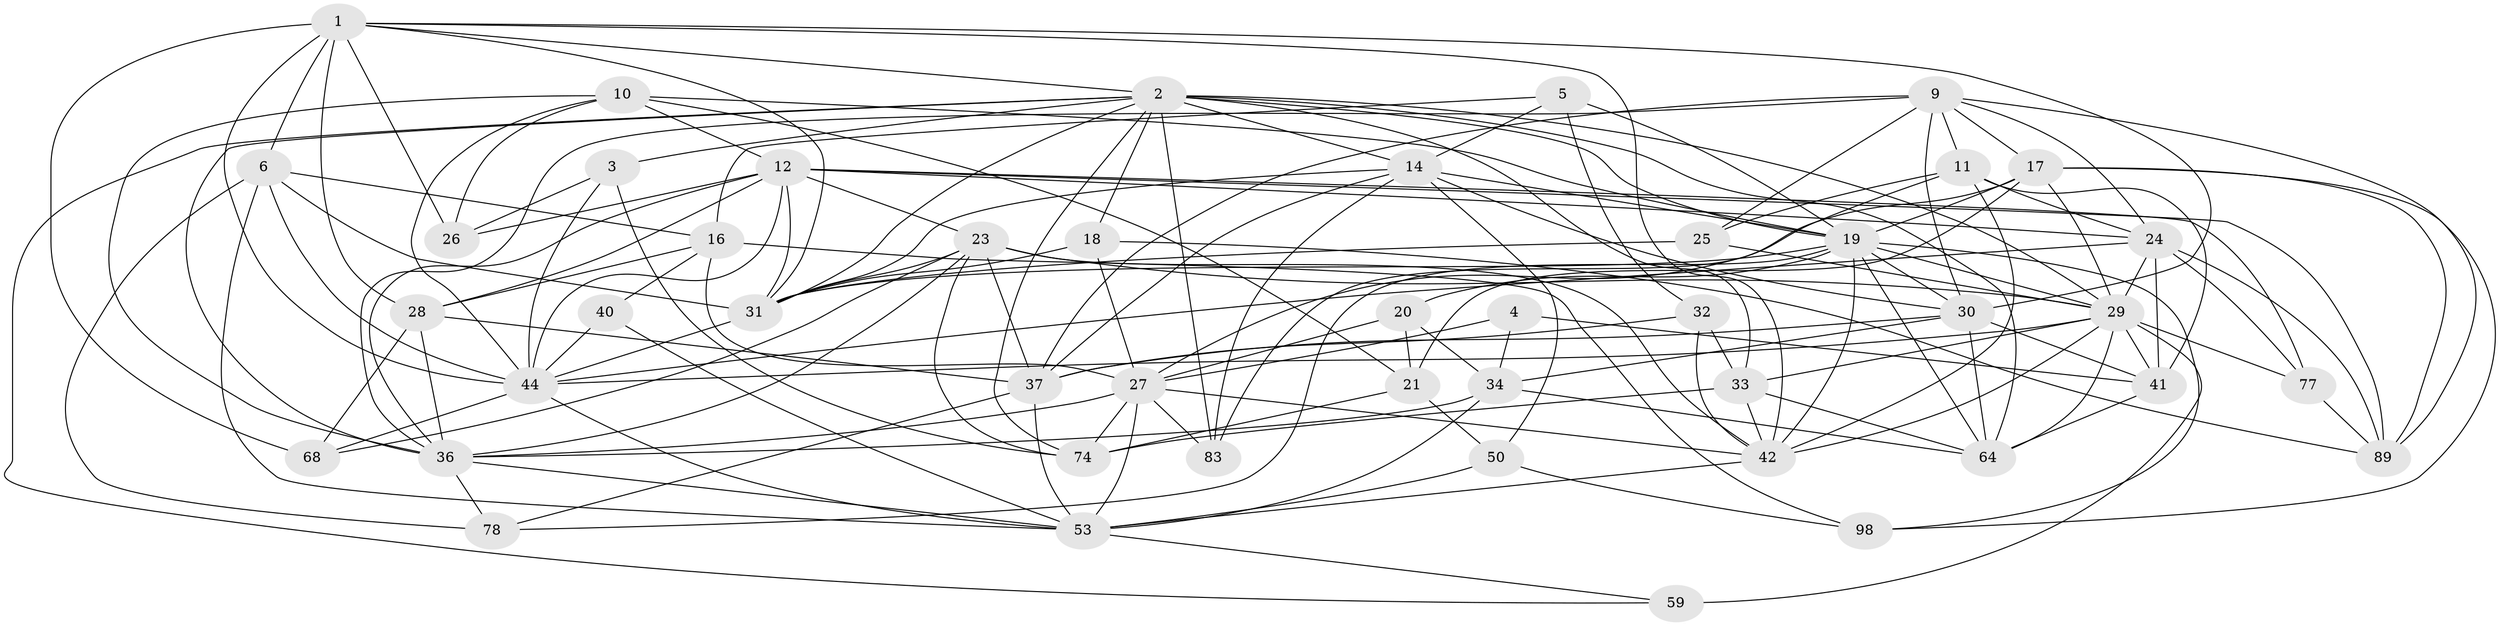 // original degree distribution, {4: 1.0}
// Generated by graph-tools (version 1.1) at 2025/20/03/04/25 18:20:44]
// undirected, 46 vertices, 153 edges
graph export_dot {
graph [start="1"]
  node [color=gray90,style=filled];
  1 [super="+66+81+65"];
  2 [super="+8+90+13"];
  3;
  4;
  5;
  6 [super="+7"];
  9 [super="+45+70"];
  10 [super="+22"];
  11 [super="+72"];
  12 [super="+15+92+80"];
  14 [super="+87+38"];
  16 [super="+43"];
  17 [super="+73"];
  18;
  19 [super="+79+85"];
  20;
  21 [super="+61"];
  23 [super="+108+39"];
  24 [super="+54+105"];
  25;
  26;
  27 [super="+49+46"];
  28 [super="+58"];
  29 [super="+35"];
  30 [super="+69+63"];
  31 [super="+96+52"];
  32;
  33 [super="+67"];
  34 [super="+86"];
  36 [super="+102+82+62"];
  37 [super="+71"];
  40;
  41 [super="+57"];
  42 [super="+107+103"];
  44 [super="+109+47+94"];
  50;
  53 [super="+56+100+55"];
  59;
  64 [super="+110"];
  68;
  74 [super="+91"];
  77;
  78;
  83;
  89 [super="+104"];
  98;
  1 -- 68;
  1 -- 44 [weight=2];
  1 -- 30;
  1 -- 26;
  1 -- 6;
  1 -- 31;
  1 -- 42;
  1 -- 28;
  1 -- 2;
  2 -- 64 [weight=2];
  2 -- 14;
  2 -- 36;
  2 -- 59;
  2 -- 83;
  2 -- 19;
  2 -- 74;
  2 -- 29;
  2 -- 3;
  2 -- 33;
  2 -- 18;
  2 -- 31;
  3 -- 26;
  3 -- 44;
  3 -- 74;
  4 -- 34;
  4 -- 27 [weight=2];
  4 -- 41;
  5 -- 32;
  5 -- 16;
  5 -- 14;
  5 -- 19;
  6 -- 53;
  6 -- 16;
  6 -- 78;
  6 -- 31;
  6 -- 44;
  9 -- 37;
  9 -- 30;
  9 -- 25;
  9 -- 17;
  9 -- 36;
  9 -- 24;
  9 -- 11;
  9 -- 89;
  10 -- 26;
  10 -- 21;
  10 -- 12;
  10 -- 19;
  10 -- 36;
  10 -- 44;
  11 -- 83;
  11 -- 42;
  11 -- 24;
  11 -- 25;
  11 -- 41;
  12 -- 26;
  12 -- 23;
  12 -- 24;
  12 -- 77;
  12 -- 89;
  12 -- 44;
  12 -- 31;
  12 -- 36;
  12 -- 28;
  14 -- 50;
  14 -- 31;
  14 -- 83;
  14 -- 37;
  14 -- 30;
  14 -- 19;
  16 -- 28;
  16 -- 98;
  16 -- 40;
  16 -- 27;
  17 -- 27;
  17 -- 21 [weight=2];
  17 -- 19;
  17 -- 89;
  17 -- 98;
  17 -- 29;
  18 -- 27;
  18 -- 89;
  18 -- 31;
  19 -- 98;
  19 -- 30;
  19 -- 31;
  19 -- 29;
  19 -- 20;
  19 -- 42 [weight=2];
  19 -- 78;
  19 -- 64;
  20 -- 34;
  20 -- 27;
  20 -- 21;
  21 -- 50;
  21 -- 74;
  23 -- 68;
  23 -- 29;
  23 -- 74;
  23 -- 36;
  23 -- 37;
  23 -- 31;
  23 -- 42;
  24 -- 41;
  24 -- 44;
  24 -- 89;
  24 -- 77;
  24 -- 29;
  25 -- 31;
  25 -- 29;
  27 -- 42;
  27 -- 83;
  27 -- 74;
  27 -- 36;
  27 -- 53 [weight=2];
  28 -- 68;
  28 -- 37;
  28 -- 36;
  29 -- 33;
  29 -- 64;
  29 -- 41;
  29 -- 42;
  29 -- 44;
  29 -- 77;
  29 -- 59 [weight=2];
  30 -- 41;
  30 -- 37;
  30 -- 34;
  30 -- 64;
  31 -- 44;
  32 -- 33;
  32 -- 37;
  32 -- 42;
  33 -- 74;
  33 -- 64;
  33 -- 42;
  34 -- 53;
  34 -- 36;
  34 -- 64;
  36 -- 53;
  36 -- 78;
  37 -- 78;
  37 -- 53;
  40 -- 53 [weight=2];
  40 -- 44;
  41 -- 64;
  42 -- 53;
  44 -- 68;
  44 -- 53;
  50 -- 98;
  50 -- 53;
  53 -- 59;
  77 -- 89;
}
